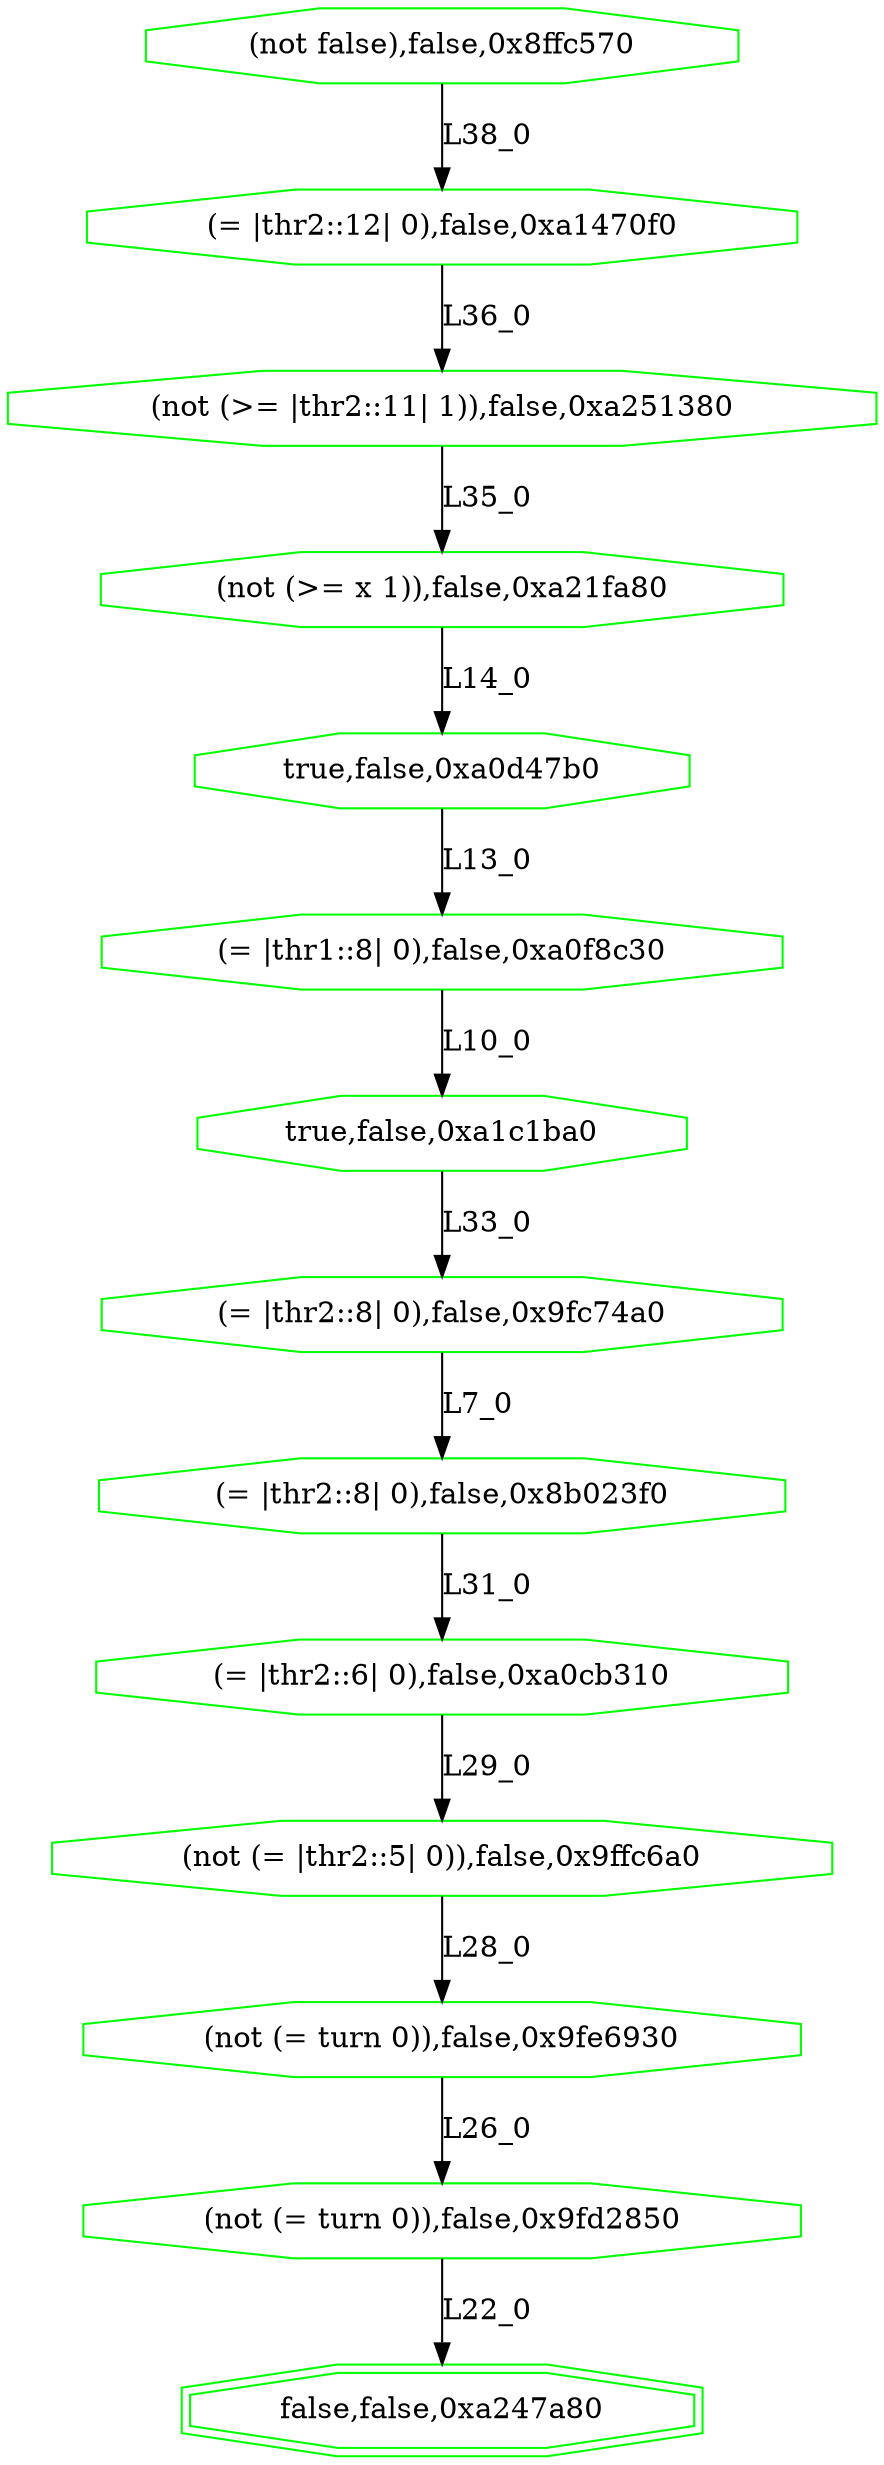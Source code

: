 digraph G {
0[label="(not false),false,0x8ffc570", color=green,shape=octagon];
1[label="(= |thr2::12| 0),false,0xa1470f0", color=green,shape=octagon];
2[label="(not (>= |thr2::11| 1)),false,0xa251380", color=green,shape=octagon];
3[label="(not (>= x 1)),false,0xa21fa80", color=green,shape=octagon];
4[label="true,false,0xa0d47b0", color=green,shape=octagon];
5[label="(= |thr1::8| 0),false,0xa0f8c30", color=green,shape=octagon];
6[label="true,false,0xa1c1ba0", color=green,shape=octagon];
7[label="(= |thr2::8| 0),false,0x9fc74a0", color=green,shape=octagon];
8[label="(= |thr2::8| 0),false,0x8b023f0", color=green,shape=octagon];
9[label="(= |thr2::6| 0),false,0xa0cb310", color=green,shape=octagon];
10[label="(not (= |thr2::5| 0)),false,0x9ffc6a0", color=green,shape=octagon];
11[label="(not (= turn 0)),false,0x9fe6930", color=green,shape=octagon];
12[label="(not (= turn 0)),false,0x9fd2850", color=green,shape=octagon];
13[label="false,false,0xa247a80", color=green,shape=doubleoctagon];
0->1 [label="L38_0"];
1->2 [label="L36_0"];
2->3 [label="L35_0"];
3->4 [label="L14_0"];
4->5 [label="L13_0"];
5->6 [label="L10_0"];
6->7 [label="L33_0"];
7->8 [label="L7_0"];
8->9 [label="L31_0"];
9->10 [label="L29_0"];
10->11 [label="L28_0"];
11->12 [label="L26_0"];
12->13 [label="L22_0"];
}
